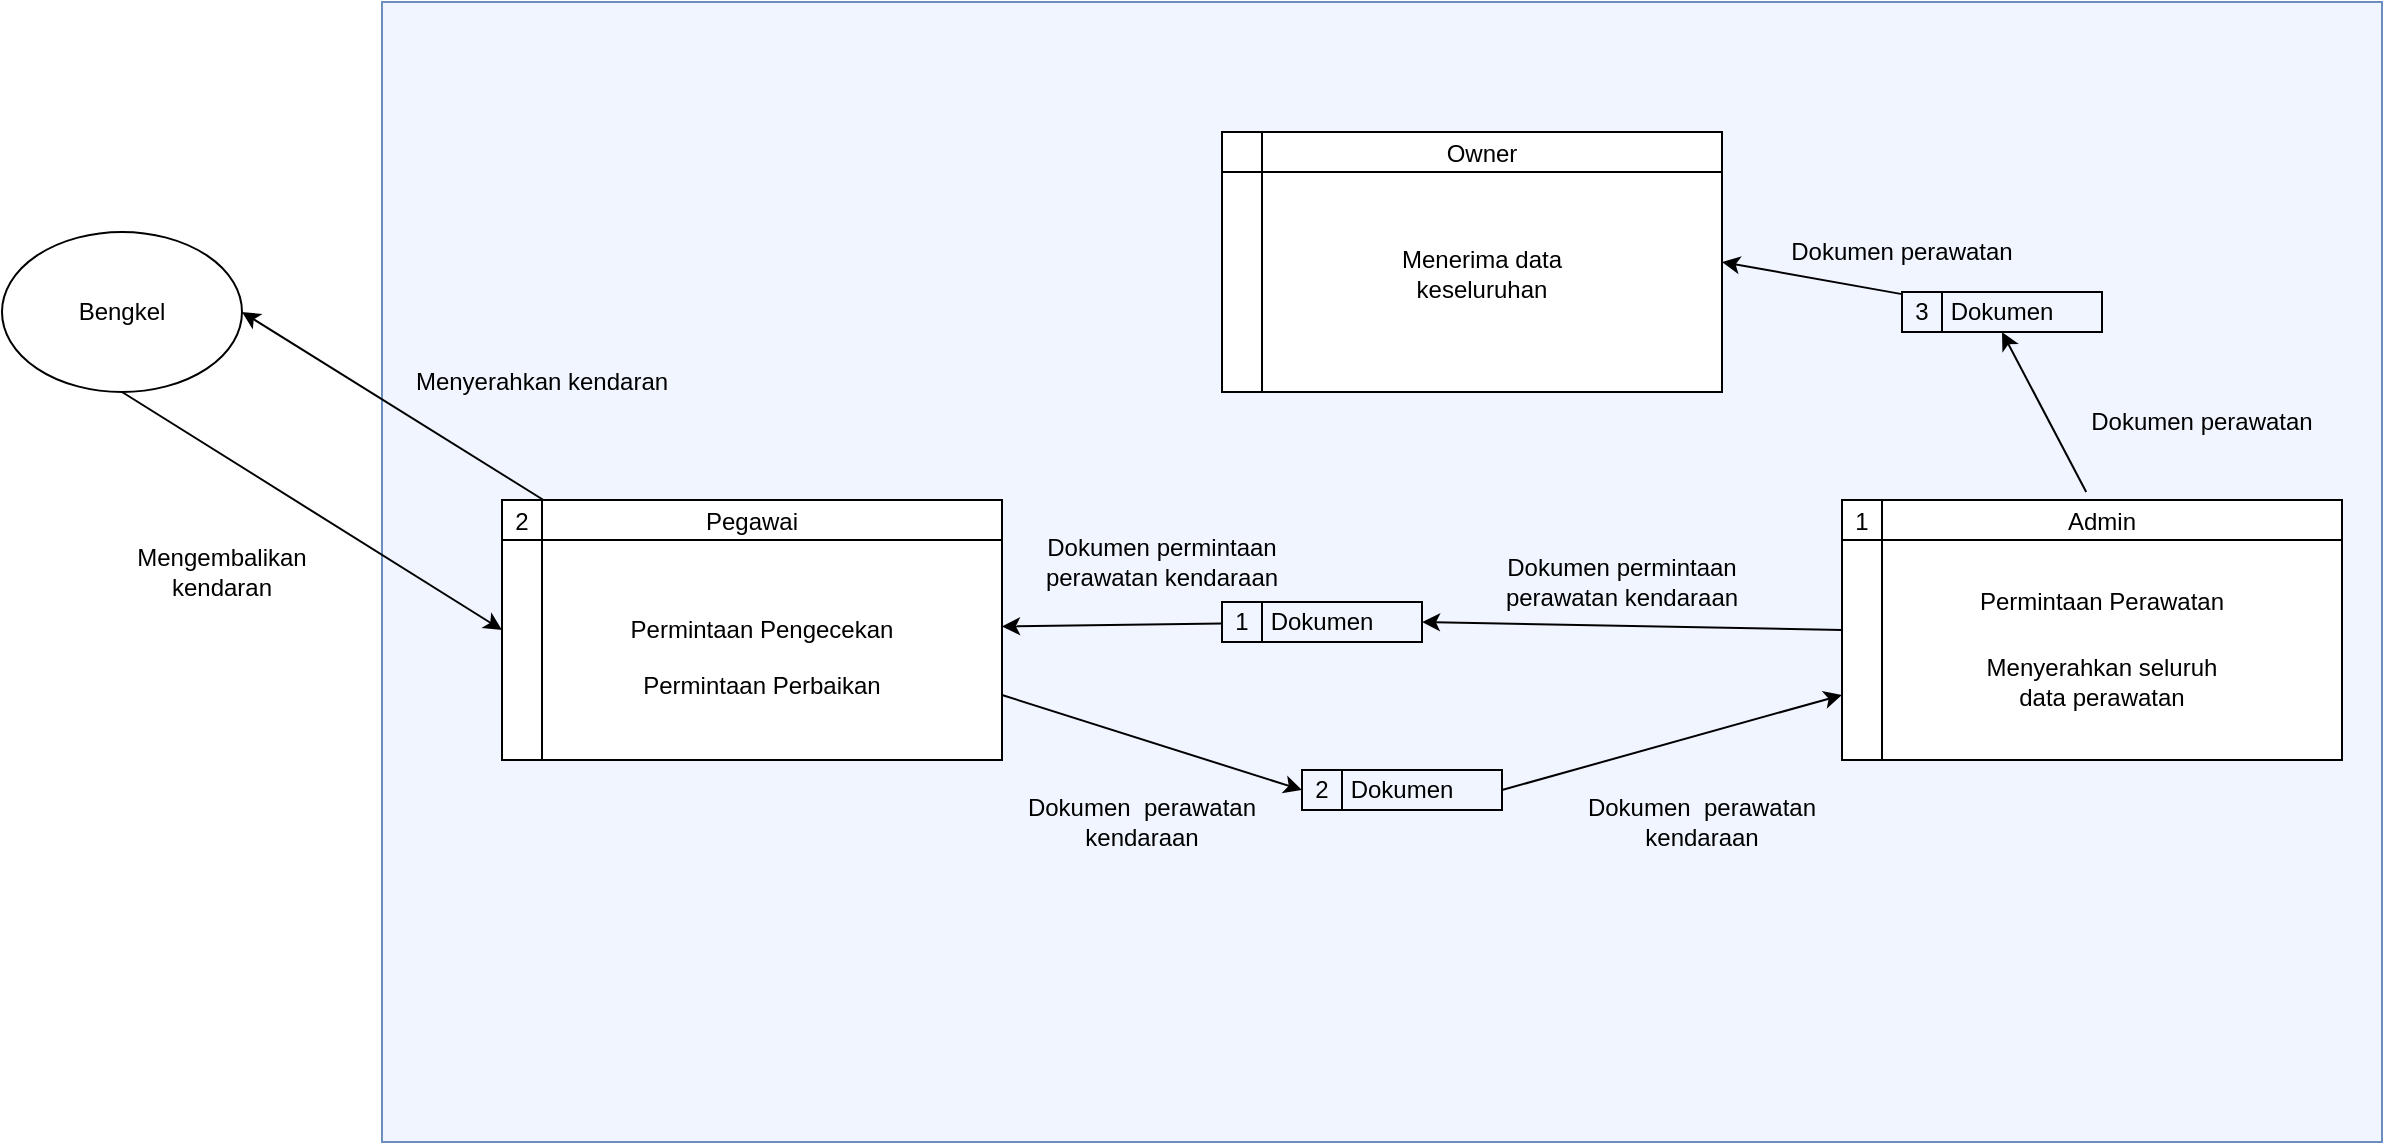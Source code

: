 <mxfile version="20.3.7" type="github"><diagram id="VaHbqcRVLKjaF6LSHmA4" name="Page-1"><mxGraphModel dx="3141" dy="957" grid="1" gridSize="10" guides="1" tooltips="1" connect="1" arrows="1" fold="1" page="1" pageScale="1" pageWidth="850" pageHeight="1100" math="0" shadow="0"><root><mxCell id="0"/><mxCell id="1" parent="0"/><mxCell id="NxFgfjobMz4CNx2hZhT2-31" value="" style="rounded=0;whiteSpace=wrap;html=1;fillColor=#F0F5FF;strokeColor=#6c8ebf;" vertex="1" parent="1"><mxGeometry x="140" y="355" width="1000" height="570" as="geometry"/></mxCell><mxCell id="NxFgfjobMz4CNx2hZhT2-52" style="edgeStyle=none;rounded=0;orthogonalLoop=1;jettySize=auto;html=1;entryX=1;entryY=0.5;entryDx=0;entryDy=0;" edge="1" parent="1" source="NxFgfjobMz4CNx2hZhT2-22" target="NxFgfjobMz4CNx2hZhT2-54"><mxGeometry relative="1" as="geometry"><mxPoint x="60" y="535" as="targetPoint"/></mxGeometry></mxCell><mxCell id="NxFgfjobMz4CNx2hZhT2-60" style="edgeStyle=none;rounded=0;orthogonalLoop=1;jettySize=auto;html=1;exitX=1;exitY=0.75;exitDx=0;exitDy=0;entryX=0.333;entryY=0.5;entryDx=0;entryDy=0;entryPerimeter=0;" edge="1" parent="1" source="NxFgfjobMz4CNx2hZhT2-22" target="NxFgfjobMz4CNx2hZhT2-59"><mxGeometry relative="1" as="geometry"/></mxCell><mxCell id="NxFgfjobMz4CNx2hZhT2-22" value="" style="shape=internalStorage;whiteSpace=wrap;html=1;backgroundOutline=1;" vertex="1" parent="1"><mxGeometry x="200" y="604" width="250" height="130" as="geometry"/></mxCell><mxCell id="NxFgfjobMz4CNx2hZhT2-23" value="Pegawai" style="text;html=1;strokeColor=none;fillColor=none;align=center;verticalAlign=middle;whiteSpace=wrap;rounded=0;" vertex="1" parent="1"><mxGeometry x="295" y="600" width="60" height="30" as="geometry"/></mxCell><mxCell id="NxFgfjobMz4CNx2hZhT2-26" value="Permintaan Pengecekan" style="text;html=1;strokeColor=none;fillColor=none;align=center;verticalAlign=middle;whiteSpace=wrap;rounded=0;" vertex="1" parent="1"><mxGeometry x="260" y="654" width="140" height="30" as="geometry"/></mxCell><mxCell id="NxFgfjobMz4CNx2hZhT2-27" value="Permintaan Perbaikan" style="text;html=1;strokeColor=none;fillColor=none;align=center;verticalAlign=middle;whiteSpace=wrap;rounded=0;" vertex="1" parent="1"><mxGeometry x="260" y="680" width="140" height="34" as="geometry"/></mxCell><mxCell id="NxFgfjobMz4CNx2hZhT2-28" value="2" style="text;html=1;strokeColor=none;fillColor=none;align=center;verticalAlign=middle;whiteSpace=wrap;rounded=0;" vertex="1" parent="1"><mxGeometry x="180" y="600" width="60" height="30" as="geometry"/></mxCell><mxCell id="NxFgfjobMz4CNx2hZhT2-41" style="rounded=0;orthogonalLoop=1;jettySize=auto;html=1;exitX=0;exitY=0.5;exitDx=0;exitDy=0;entryX=1;entryY=0.5;entryDx=0;entryDy=0;" edge="1" parent="1" source="NxFgfjobMz4CNx2hZhT2-1" target="NxFgfjobMz4CNx2hZhT2-39"><mxGeometry relative="1" as="geometry"><mxPoint x="710" y="669.182" as="targetPoint"/></mxGeometry></mxCell><mxCell id="NxFgfjobMz4CNx2hZhT2-1" value="" style="shape=internalStorage;whiteSpace=wrap;html=1;backgroundOutline=1;" vertex="1" parent="1"><mxGeometry x="870" y="604" width="250" height="130" as="geometry"/></mxCell><mxCell id="NxFgfjobMz4CNx2hZhT2-19" value="" style="group" vertex="1" connectable="0" parent="1"><mxGeometry x="770" y="600" width="330" height="134" as="geometry"/></mxCell><mxCell id="NxFgfjobMz4CNx2hZhT2-17" value="1" style="text;html=1;strokeColor=none;fillColor=none;align=center;verticalAlign=middle;whiteSpace=wrap;rounded=0;" vertex="1" parent="NxFgfjobMz4CNx2hZhT2-19"><mxGeometry x="80" width="60" height="30" as="geometry"/></mxCell><mxCell id="NxFgfjobMz4CNx2hZhT2-45" value="Dokumen permintaan perawatan kendaraan" style="text;html=1;strokeColor=none;fillColor=none;align=center;verticalAlign=middle;whiteSpace=wrap;rounded=0;" vertex="1" parent="NxFgfjobMz4CNx2hZhT2-19"><mxGeometry x="-80" y="30" width="140" height="30" as="geometry"/></mxCell><mxCell id="NxFgfjobMz4CNx2hZhT2-21" value="Permintaan Perawatan" style="text;html=1;strokeColor=none;fillColor=none;align=center;verticalAlign=middle;whiteSpace=wrap;rounded=0;" vertex="1" parent="NxFgfjobMz4CNx2hZhT2-19"><mxGeometry x="160" y="40" width="140" height="30" as="geometry"/></mxCell><mxCell id="NxFgfjobMz4CNx2hZhT2-20" value="Admin" style="text;html=1;strokeColor=none;fillColor=none;align=center;verticalAlign=middle;whiteSpace=wrap;rounded=0;" vertex="1" parent="NxFgfjobMz4CNx2hZhT2-19"><mxGeometry x="200" width="60" height="30" as="geometry"/></mxCell><mxCell id="NxFgfjobMz4CNx2hZhT2-74" value="Menyerahkan seluruh data perawatan" style="text;html=1;strokeColor=none;fillColor=none;align=center;verticalAlign=middle;whiteSpace=wrap;rounded=0;" vertex="1" parent="NxFgfjobMz4CNx2hZhT2-19"><mxGeometry x="160" y="80" width="140" height="30" as="geometry"/></mxCell><mxCell id="NxFgfjobMz4CNx2hZhT2-43" style="edgeStyle=none;rounded=0;orthogonalLoop=1;jettySize=auto;html=1;" edge="1" parent="1" source="NxFgfjobMz4CNx2hZhT2-39" target="NxFgfjobMz4CNx2hZhT2-22"><mxGeometry relative="1" as="geometry"/></mxCell><mxCell id="NxFgfjobMz4CNx2hZhT2-39" value="&lt;div align=&quot;center&quot;&gt;Dokumen&lt;/div&gt;" style="shape=internalStorage;whiteSpace=wrap;html=1;backgroundOutline=1;fillColor=#F0F5FF;dx=20;dy=80;align=center;" vertex="1" parent="1"><mxGeometry x="560" y="655" width="100" height="20" as="geometry"/></mxCell><mxCell id="NxFgfjobMz4CNx2hZhT2-40" value="1" style="text;html=1;strokeColor=none;fillColor=none;align=center;verticalAlign=middle;whiteSpace=wrap;rounded=0;" vertex="1" parent="1"><mxGeometry x="540" y="650" width="60" height="30" as="geometry"/></mxCell><mxCell id="NxFgfjobMz4CNx2hZhT2-44" value="Dokumen permintaan perawatan kendaraan" style="text;html=1;strokeColor=none;fillColor=none;align=center;verticalAlign=middle;whiteSpace=wrap;rounded=0;" vertex="1" parent="1"><mxGeometry x="460" y="620" width="140" height="30" as="geometry"/></mxCell><mxCell id="NxFgfjobMz4CNx2hZhT2-53" value="Menyerahkan kendaran" style="text;html=1;strokeColor=none;fillColor=none;align=center;verticalAlign=middle;whiteSpace=wrap;rounded=0;" vertex="1" parent="1"><mxGeometry x="150" y="530" width="140" height="30" as="geometry"/></mxCell><mxCell id="NxFgfjobMz4CNx2hZhT2-55" style="edgeStyle=none;rounded=0;orthogonalLoop=1;jettySize=auto;html=1;exitX=0.5;exitY=1;exitDx=0;exitDy=0;entryX=0;entryY=0.5;entryDx=0;entryDy=0;" edge="1" parent="1" source="NxFgfjobMz4CNx2hZhT2-54" target="NxFgfjobMz4CNx2hZhT2-22"><mxGeometry relative="1" as="geometry"/></mxCell><mxCell id="NxFgfjobMz4CNx2hZhT2-54" value="Bengkel" style="ellipse;whiteSpace=wrap;html=1;" vertex="1" parent="1"><mxGeometry x="-50" y="470" width="120" height="80" as="geometry"/></mxCell><mxCell id="NxFgfjobMz4CNx2hZhT2-56" value="Mengembalikan kendaran" style="text;html=1;strokeColor=none;fillColor=none;align=center;verticalAlign=middle;whiteSpace=wrap;rounded=0;" vertex="1" parent="1"><mxGeometry x="-10" y="625" width="140" height="30" as="geometry"/></mxCell><mxCell id="NxFgfjobMz4CNx2hZhT2-61" style="edgeStyle=none;rounded=0;orthogonalLoop=1;jettySize=auto;html=1;exitX=1;exitY=0.5;exitDx=0;exitDy=0;entryX=0;entryY=0.75;entryDx=0;entryDy=0;" edge="1" parent="1" source="NxFgfjobMz4CNx2hZhT2-58" target="NxFgfjobMz4CNx2hZhT2-1"><mxGeometry relative="1" as="geometry"/></mxCell><mxCell id="NxFgfjobMz4CNx2hZhT2-58" value="&lt;div align=&quot;center&quot;&gt;Dokumen&lt;/div&gt;" style="shape=internalStorage;whiteSpace=wrap;html=1;backgroundOutline=1;fillColor=#F0F5FF;dx=20;dy=80;align=center;" vertex="1" parent="1"><mxGeometry x="600" y="739" width="100" height="20" as="geometry"/></mxCell><mxCell id="NxFgfjobMz4CNx2hZhT2-59" value="2" style="text;html=1;strokeColor=none;fillColor=none;align=center;verticalAlign=middle;whiteSpace=wrap;rounded=0;" vertex="1" parent="1"><mxGeometry x="580" y="734" width="60" height="30" as="geometry"/></mxCell><mxCell id="NxFgfjobMz4CNx2hZhT2-62" value="Dokumen&amp;nbsp; perawatan kendaraan" style="text;html=1;strokeColor=none;fillColor=none;align=center;verticalAlign=middle;whiteSpace=wrap;rounded=0;" vertex="1" parent="1"><mxGeometry x="450" y="750" width="140" height="30" as="geometry"/></mxCell><mxCell id="NxFgfjobMz4CNx2hZhT2-63" value="Dokumen&amp;nbsp; perawatan kendaraan" style="text;html=1;strokeColor=none;fillColor=none;align=center;verticalAlign=middle;whiteSpace=wrap;rounded=0;" vertex="1" parent="1"><mxGeometry x="730" y="750" width="140" height="30" as="geometry"/></mxCell><mxCell id="NxFgfjobMz4CNx2hZhT2-64" value="" style="shape=internalStorage;whiteSpace=wrap;html=1;backgroundOutline=1;" vertex="1" parent="1"><mxGeometry x="560" y="420" width="250" height="130" as="geometry"/></mxCell><mxCell id="NxFgfjobMz4CNx2hZhT2-65" value="Menerima data keseluruhan" style="text;html=1;strokeColor=none;fillColor=none;align=center;verticalAlign=middle;whiteSpace=wrap;rounded=0;" vertex="1" parent="1"><mxGeometry x="620" y="476" width="140" height="30" as="geometry"/></mxCell><mxCell id="NxFgfjobMz4CNx2hZhT2-66" value="Owner" style="text;html=1;strokeColor=none;fillColor=none;align=center;verticalAlign=middle;whiteSpace=wrap;rounded=0;" vertex="1" parent="1"><mxGeometry x="660" y="416" width="60" height="30" as="geometry"/></mxCell><mxCell id="NxFgfjobMz4CNx2hZhT2-73" style="edgeStyle=none;rounded=0;orthogonalLoop=1;jettySize=auto;html=1;entryX=1;entryY=0.5;entryDx=0;entryDy=0;" edge="1" parent="1" source="NxFgfjobMz4CNx2hZhT2-68" target="NxFgfjobMz4CNx2hZhT2-64"><mxGeometry relative="1" as="geometry"/></mxCell><mxCell id="NxFgfjobMz4CNx2hZhT2-68" value="&lt;div align=&quot;center&quot;&gt;Dokumen&lt;/div&gt;" style="shape=internalStorage;whiteSpace=wrap;html=1;backgroundOutline=1;fillColor=#F0F5FF;dx=20;dy=80;align=center;" vertex="1" parent="1"><mxGeometry x="900" y="500" width="100" height="20" as="geometry"/></mxCell><mxCell id="NxFgfjobMz4CNx2hZhT2-69" value="3" style="text;html=1;strokeColor=none;fillColor=none;align=center;verticalAlign=middle;whiteSpace=wrap;rounded=0;" vertex="1" parent="1"><mxGeometry x="880" y="495" width="60" height="30" as="geometry"/></mxCell><mxCell id="NxFgfjobMz4CNx2hZhT2-71" style="edgeStyle=none;rounded=0;orthogonalLoop=1;jettySize=auto;html=1;entryX=0.5;entryY=1;entryDx=0;entryDy=0;" edge="1" parent="1" source="NxFgfjobMz4CNx2hZhT2-20" target="NxFgfjobMz4CNx2hZhT2-68"><mxGeometry relative="1" as="geometry"/></mxCell><mxCell id="NxFgfjobMz4CNx2hZhT2-81" value="Dokumen perawatan" style="text;html=1;strokeColor=none;fillColor=none;align=center;verticalAlign=middle;whiteSpace=wrap;rounded=0;" vertex="1" parent="1"><mxGeometry x="980" y="550" width="140" height="30" as="geometry"/></mxCell><mxCell id="NxFgfjobMz4CNx2hZhT2-82" value="Dokumen perawatan" style="text;html=1;strokeColor=none;fillColor=none;align=center;verticalAlign=middle;whiteSpace=wrap;rounded=0;" vertex="1" parent="1"><mxGeometry x="830" y="465" width="140" height="30" as="geometry"/></mxCell></root></mxGraphModel></diagram></mxfile>
